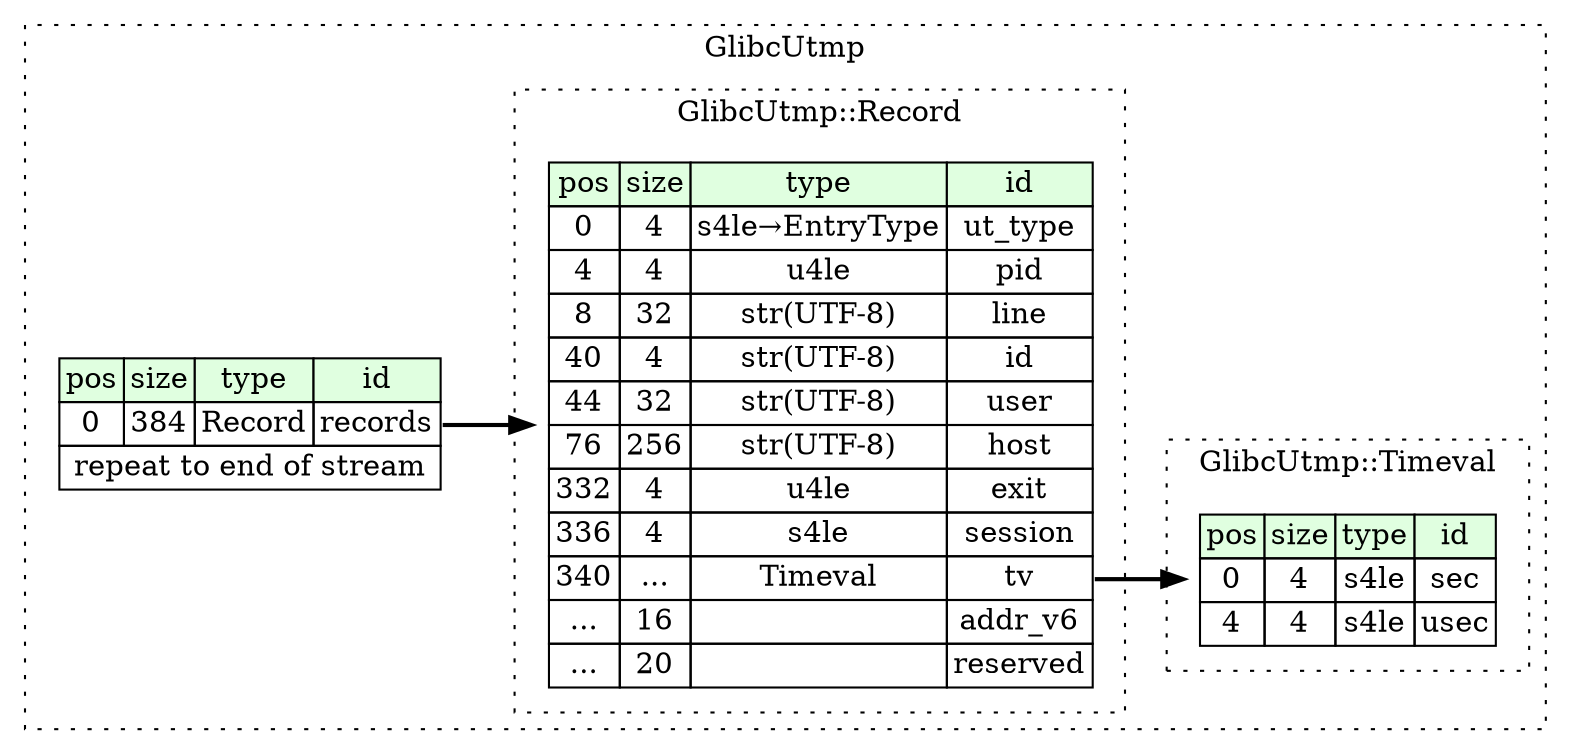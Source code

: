 digraph {
	rankdir=LR;
	node [shape=plaintext];
	subgraph cluster__glibc_utmp {
		label="GlibcUtmp";
		graph[style=dotted];

		glibc_utmp__seq [label=<<TABLE BORDER="0" CELLBORDER="1" CELLSPACING="0">
			<TR><TD BGCOLOR="#E0FFE0">pos</TD><TD BGCOLOR="#E0FFE0">size</TD><TD BGCOLOR="#E0FFE0">type</TD><TD BGCOLOR="#E0FFE0">id</TD></TR>
			<TR><TD PORT="records_pos">0</TD><TD PORT="records_size">384</TD><TD>Record</TD><TD PORT="records_type">records</TD></TR>
			<TR><TD COLSPAN="4" PORT="records__repeat">repeat to end of stream</TD></TR>
		</TABLE>>];
		subgraph cluster__record {
			label="GlibcUtmp::Record";
			graph[style=dotted];

			record__seq [label=<<TABLE BORDER="0" CELLBORDER="1" CELLSPACING="0">
				<TR><TD BGCOLOR="#E0FFE0">pos</TD><TD BGCOLOR="#E0FFE0">size</TD><TD BGCOLOR="#E0FFE0">type</TD><TD BGCOLOR="#E0FFE0">id</TD></TR>
				<TR><TD PORT="ut_type_pos">0</TD><TD PORT="ut_type_size">4</TD><TD>s4le→EntryType</TD><TD PORT="ut_type_type">ut_type</TD></TR>
				<TR><TD PORT="pid_pos">4</TD><TD PORT="pid_size">4</TD><TD>u4le</TD><TD PORT="pid_type">pid</TD></TR>
				<TR><TD PORT="line_pos">8</TD><TD PORT="line_size">32</TD><TD>str(UTF-8)</TD><TD PORT="line_type">line</TD></TR>
				<TR><TD PORT="id_pos">40</TD><TD PORT="id_size">4</TD><TD>str(UTF-8)</TD><TD PORT="id_type">id</TD></TR>
				<TR><TD PORT="user_pos">44</TD><TD PORT="user_size">32</TD><TD>str(UTF-8)</TD><TD PORT="user_type">user</TD></TR>
				<TR><TD PORT="host_pos">76</TD><TD PORT="host_size">256</TD><TD>str(UTF-8)</TD><TD PORT="host_type">host</TD></TR>
				<TR><TD PORT="exit_pos">332</TD><TD PORT="exit_size">4</TD><TD>u4le</TD><TD PORT="exit_type">exit</TD></TR>
				<TR><TD PORT="session_pos">336</TD><TD PORT="session_size">4</TD><TD>s4le</TD><TD PORT="session_type">session</TD></TR>
				<TR><TD PORT="tv_pos">340</TD><TD PORT="tv_size">...</TD><TD>Timeval</TD><TD PORT="tv_type">tv</TD></TR>
				<TR><TD PORT="addr_v6_pos">...</TD><TD PORT="addr_v6_size">16</TD><TD></TD><TD PORT="addr_v6_type">addr_v6</TD></TR>
				<TR><TD PORT="reserved_pos">...</TD><TD PORT="reserved_size">20</TD><TD></TD><TD PORT="reserved_type">reserved</TD></TR>
			</TABLE>>];
		}
		subgraph cluster__timeval {
			label="GlibcUtmp::Timeval";
			graph[style=dotted];

			timeval__seq [label=<<TABLE BORDER="0" CELLBORDER="1" CELLSPACING="0">
				<TR><TD BGCOLOR="#E0FFE0">pos</TD><TD BGCOLOR="#E0FFE0">size</TD><TD BGCOLOR="#E0FFE0">type</TD><TD BGCOLOR="#E0FFE0">id</TD></TR>
				<TR><TD PORT="sec_pos">0</TD><TD PORT="sec_size">4</TD><TD>s4le</TD><TD PORT="sec_type">sec</TD></TR>
				<TR><TD PORT="usec_pos">4</TD><TD PORT="usec_size">4</TD><TD>s4le</TD><TD PORT="usec_type">usec</TD></TR>
			</TABLE>>];
		}
	}
	glibc_utmp__seq:records_type -> record__seq [style=bold];
	record__seq:tv_type -> timeval__seq [style=bold];
}

